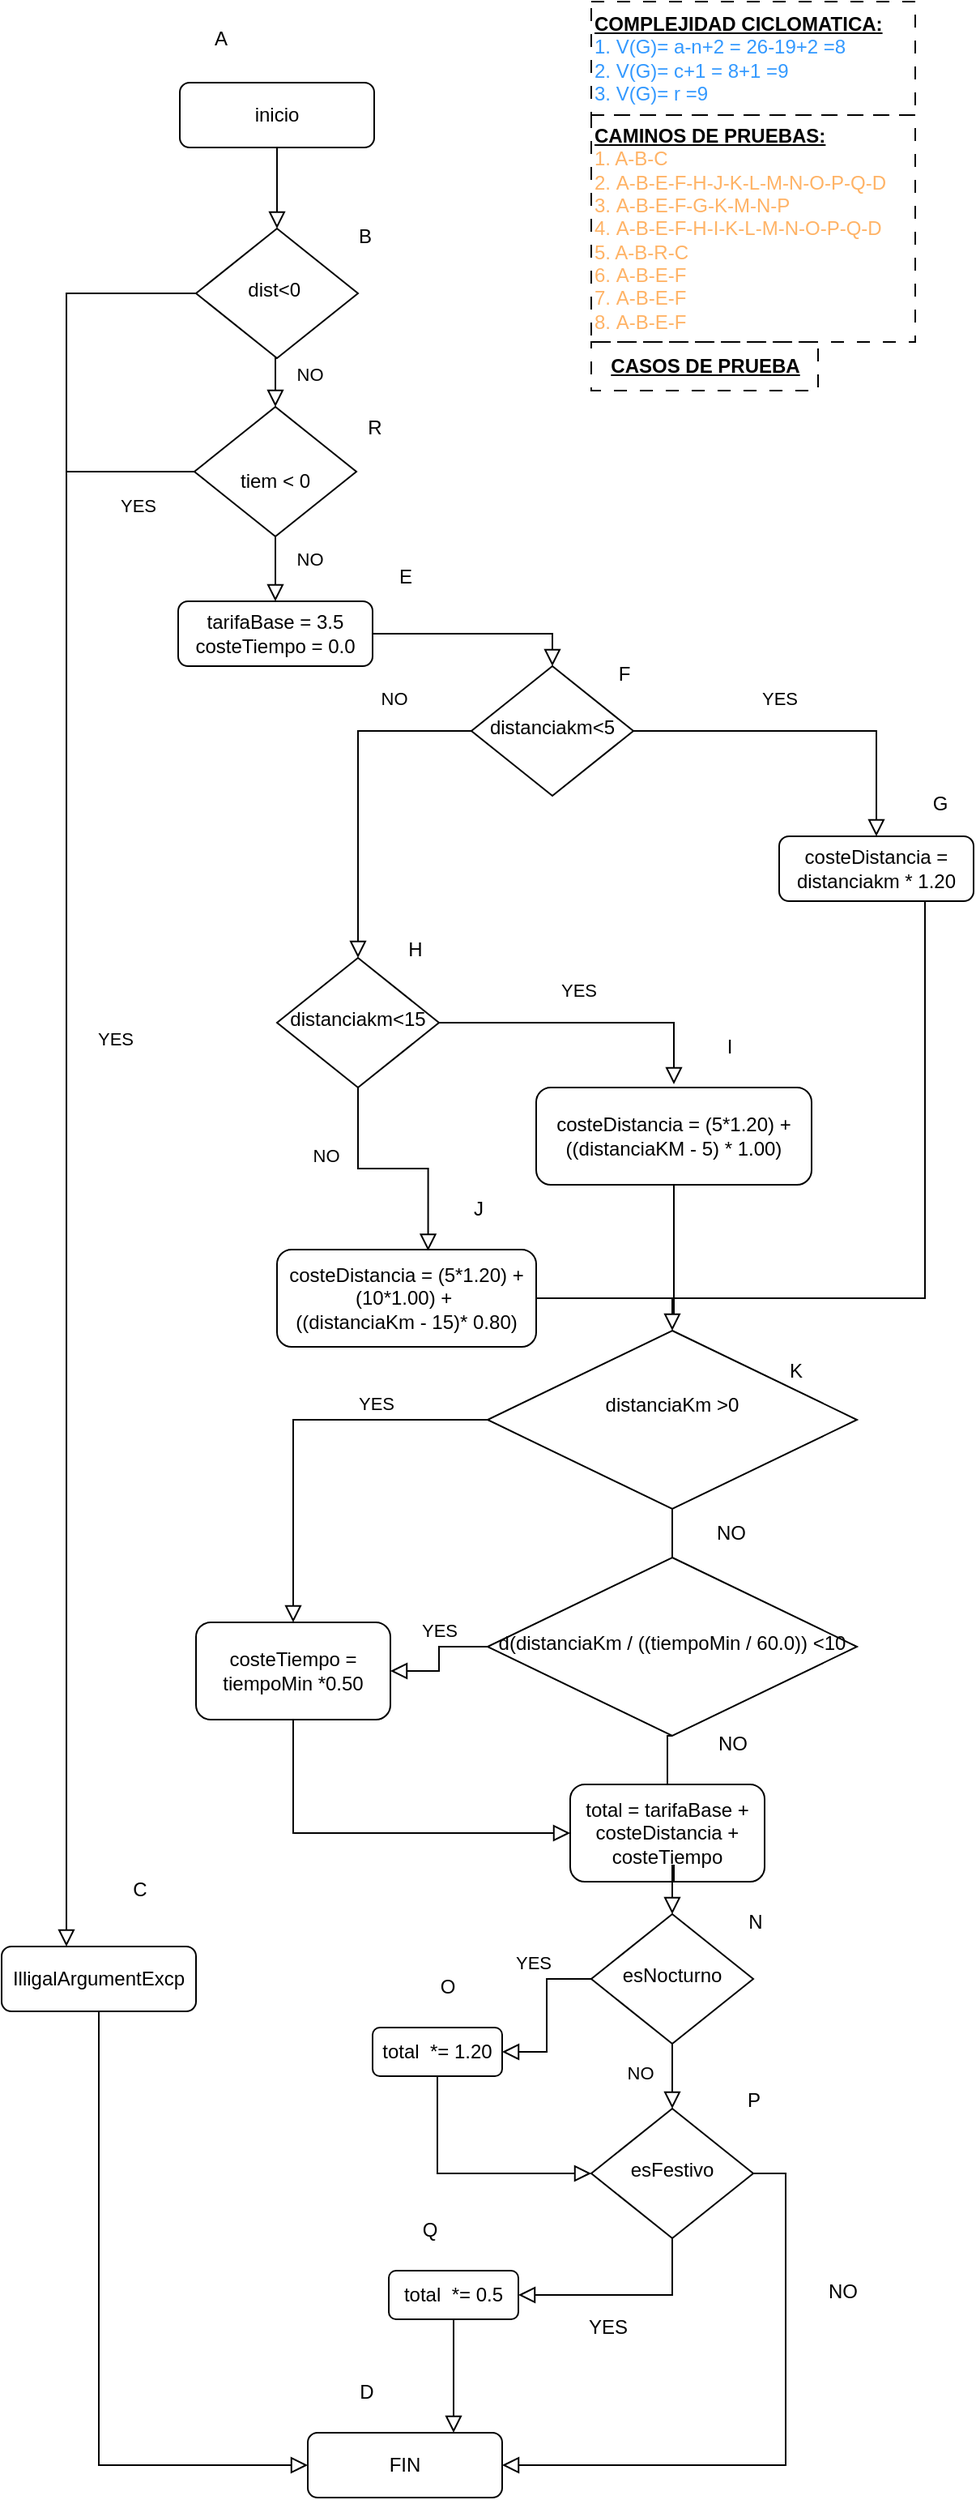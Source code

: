 <mxfile version="26.0.9">
  <diagram id="C5RBs43oDa-KdzZeNtuy" name="Page-1">
    <mxGraphModel dx="1996" dy="1504" grid="1" gridSize="10" guides="1" tooltips="1" connect="1" arrows="1" fold="1" page="1" pageScale="1" pageWidth="827" pageHeight="1169" math="0" shadow="0">
      <root>
        <mxCell id="WIyWlLk6GJQsqaUBKTNV-0" />
        <mxCell id="WIyWlLk6GJQsqaUBKTNV-1" parent="WIyWlLk6GJQsqaUBKTNV-0" />
        <mxCell id="WIyWlLk6GJQsqaUBKTNV-2" value="" style="rounded=0;html=1;jettySize=auto;orthogonalLoop=1;fontSize=11;endArrow=block;endFill=0;endSize=8;strokeWidth=1;shadow=0;labelBackgroundColor=none;edgeStyle=orthogonalEdgeStyle;" parent="WIyWlLk6GJQsqaUBKTNV-1" source="WIyWlLk6GJQsqaUBKTNV-3" target="WIyWlLk6GJQsqaUBKTNV-6" edge="1">
          <mxGeometry relative="1" as="geometry" />
        </mxCell>
        <mxCell id="WIyWlLk6GJQsqaUBKTNV-3" value="inicio" style="rounded=1;whiteSpace=wrap;html=1;fontSize=12;glass=0;strokeWidth=1;shadow=0;" parent="WIyWlLk6GJQsqaUBKTNV-1" vertex="1">
          <mxGeometry x="160" y="80" width="120" height="40" as="geometry" />
        </mxCell>
        <mxCell id="WIyWlLk6GJQsqaUBKTNV-4" value="NO" style="rounded=0;html=1;jettySize=auto;orthogonalLoop=1;fontSize=11;endArrow=block;endFill=0;endSize=8;strokeWidth=1;shadow=0;labelBackgroundColor=none;edgeStyle=orthogonalEdgeStyle;exitX=0.5;exitY=1;exitDx=0;exitDy=0;entryX=0.5;entryY=0;entryDx=0;entryDy=0;" parent="WIyWlLk6GJQsqaUBKTNV-1" source="WIyWlLk6GJQsqaUBKTNV-6" target="EzEX4Wydp2dcZoBqA1ue-79" edge="1">
          <mxGeometry x="-0.291" y="21" relative="1" as="geometry">
            <mxPoint as="offset" />
            <mxPoint x="310" y="450" as="sourcePoint" />
          </mxGeometry>
        </mxCell>
        <mxCell id="WIyWlLk6GJQsqaUBKTNV-5" value="YES" style="edgeStyle=orthogonalEdgeStyle;rounded=0;html=1;jettySize=auto;orthogonalLoop=1;fontSize=11;endArrow=block;endFill=0;endSize=8;strokeWidth=1;shadow=0;labelBackgroundColor=none;" parent="WIyWlLk6GJQsqaUBKTNV-1" source="WIyWlLk6GJQsqaUBKTNV-6" target="WIyWlLk6GJQsqaUBKTNV-7" edge="1">
          <mxGeometry x="-0.018" y="30" relative="1" as="geometry">
            <mxPoint as="offset" />
            <Array as="points">
              <mxPoint x="90" y="210" />
            </Array>
          </mxGeometry>
        </mxCell>
        <mxCell id="WIyWlLk6GJQsqaUBKTNV-6" value="dist&amp;lt;0&amp;nbsp;" style="rhombus;whiteSpace=wrap;html=1;shadow=0;fontFamily=Helvetica;fontSize=12;align=center;strokeWidth=1;spacing=6;spacingTop=-4;" parent="WIyWlLk6GJQsqaUBKTNV-1" vertex="1">
          <mxGeometry x="170" y="170" width="100" height="80" as="geometry" />
        </mxCell>
        <mxCell id="WIyWlLk6GJQsqaUBKTNV-7" value="IlligalArgumentExcp" style="rounded=1;whiteSpace=wrap;html=1;fontSize=12;glass=0;strokeWidth=1;shadow=0;" parent="WIyWlLk6GJQsqaUBKTNV-1" vertex="1">
          <mxGeometry x="50" y="1230" width="120" height="40" as="geometry" />
        </mxCell>
        <mxCell id="WIyWlLk6GJQsqaUBKTNV-9" value="" style="edgeStyle=orthogonalEdgeStyle;rounded=0;html=1;jettySize=auto;orthogonalLoop=1;fontSize=11;endArrow=block;endFill=0;endSize=8;strokeWidth=1;shadow=0;labelBackgroundColor=none;exitX=1;exitY=0.5;exitDx=0;exitDy=0;entryX=0.5;entryY=0;entryDx=0;entryDy=0;" parent="WIyWlLk6GJQsqaUBKTNV-1" source="WIyWlLk6GJQsqaUBKTNV-12" target="WIyWlLk6GJQsqaUBKTNV-10" edge="1">
          <mxGeometry y="10" relative="1" as="geometry">
            <mxPoint as="offset" />
            <mxPoint x="280" y="510" as="targetPoint" />
          </mxGeometry>
        </mxCell>
        <mxCell id="WIyWlLk6GJQsqaUBKTNV-10" value="distanciakm&amp;lt;5" style="rhombus;whiteSpace=wrap;html=1;shadow=0;fontFamily=Helvetica;fontSize=12;align=center;strokeWidth=1;spacing=6;spacingTop=-4;" parent="WIyWlLk6GJQsqaUBKTNV-1" vertex="1">
          <mxGeometry x="340" y="440" width="100" height="80" as="geometry" />
        </mxCell>
        <mxCell id="WIyWlLk6GJQsqaUBKTNV-11" value="FIN" style="rounded=1;whiteSpace=wrap;html=1;fontSize=12;glass=0;strokeWidth=1;shadow=0;" parent="WIyWlLk6GJQsqaUBKTNV-1" vertex="1">
          <mxGeometry x="239" y="1530" width="120" height="40" as="geometry" />
        </mxCell>
        <mxCell id="WIyWlLk6GJQsqaUBKTNV-12" value="tarifaBase = 3.5&lt;br&gt;costeTiempo = 0.0" style="rounded=1;whiteSpace=wrap;html=1;fontSize=12;glass=0;strokeWidth=1;shadow=0;" parent="WIyWlLk6GJQsqaUBKTNV-1" vertex="1">
          <mxGeometry x="159" y="400" width="120" height="40" as="geometry" />
        </mxCell>
        <mxCell id="EzEX4Wydp2dcZoBqA1ue-0" value="" style="edgeStyle=orthogonalEdgeStyle;rounded=0;html=1;jettySize=auto;orthogonalLoop=1;fontSize=11;endArrow=block;endFill=0;endSize=8;strokeWidth=1;shadow=0;labelBackgroundColor=none;entryX=0;entryY=0.5;entryDx=0;entryDy=0;exitX=0.5;exitY=1;exitDx=0;exitDy=0;" edge="1" parent="WIyWlLk6GJQsqaUBKTNV-1" source="WIyWlLk6GJQsqaUBKTNV-7" target="WIyWlLk6GJQsqaUBKTNV-11">
          <mxGeometry y="10" relative="1" as="geometry">
            <mxPoint as="offset" />
            <mxPoint x="200" y="720" as="sourcePoint" />
            <mxPoint x="120" y="1240" as="targetPoint" />
          </mxGeometry>
        </mxCell>
        <mxCell id="EzEX4Wydp2dcZoBqA1ue-2" value="" style="edgeStyle=orthogonalEdgeStyle;rounded=0;html=1;jettySize=auto;orthogonalLoop=1;fontSize=11;endArrow=block;endFill=0;endSize=8;strokeWidth=1;shadow=0;labelBackgroundColor=none;exitX=0;exitY=0.5;exitDx=0;exitDy=0;entryX=0.5;entryY=0;entryDx=0;entryDy=0;" edge="1" parent="WIyWlLk6GJQsqaUBKTNV-1" source="WIyWlLk6GJQsqaUBKTNV-10" target="EzEX4Wydp2dcZoBqA1ue-8">
          <mxGeometry y="10" relative="1" as="geometry">
            <mxPoint as="offset" />
            <mxPoint x="290" y="370" as="sourcePoint" />
            <mxPoint x="220" y="490" as="targetPoint" />
          </mxGeometry>
        </mxCell>
        <mxCell id="EzEX4Wydp2dcZoBqA1ue-6" value="NO" style="edgeLabel;html=1;align=center;verticalAlign=middle;resizable=0;points=[];" vertex="1" connectable="0" parent="EzEX4Wydp2dcZoBqA1ue-2">
          <mxGeometry x="-0.54" relative="1" as="geometry">
            <mxPoint y="-20" as="offset" />
          </mxGeometry>
        </mxCell>
        <mxCell id="EzEX4Wydp2dcZoBqA1ue-3" value="" style="edgeStyle=orthogonalEdgeStyle;rounded=0;html=1;jettySize=auto;orthogonalLoop=1;fontSize=11;endArrow=block;endFill=0;endSize=8;strokeWidth=1;shadow=0;labelBackgroundColor=none;exitX=1;exitY=0.5;exitDx=0;exitDy=0;entryX=0.5;entryY=0;entryDx=0;entryDy=0;fontStyle=1" edge="1" parent="WIyWlLk6GJQsqaUBKTNV-1" source="WIyWlLk6GJQsqaUBKTNV-10" target="EzEX4Wydp2dcZoBqA1ue-4">
          <mxGeometry y="10" relative="1" as="geometry">
            <mxPoint as="offset" />
            <mxPoint x="290" y="370" as="sourcePoint" />
            <mxPoint x="630" y="720" as="targetPoint" />
          </mxGeometry>
        </mxCell>
        <mxCell id="EzEX4Wydp2dcZoBqA1ue-5" value="YES" style="edgeLabel;html=1;align=center;verticalAlign=middle;resizable=0;points=[];" vertex="1" connectable="0" parent="EzEX4Wydp2dcZoBqA1ue-3">
          <mxGeometry x="-0.72" y="-1" relative="1" as="geometry">
            <mxPoint x="60" y="-21" as="offset" />
          </mxGeometry>
        </mxCell>
        <mxCell id="EzEX4Wydp2dcZoBqA1ue-4" value="costeDistancia = distanciakm * 1.20" style="rounded=1;whiteSpace=wrap;html=1;fontSize=12;glass=0;strokeWidth=1;shadow=0;" vertex="1" parent="WIyWlLk6GJQsqaUBKTNV-1">
          <mxGeometry x="530" y="545" width="120" height="40" as="geometry" />
        </mxCell>
        <mxCell id="EzEX4Wydp2dcZoBqA1ue-8" value="distanciakm&amp;lt;15" style="rhombus;whiteSpace=wrap;html=1;shadow=0;fontFamily=Helvetica;fontSize=12;align=center;strokeWidth=1;spacing=6;spacingTop=-4;" vertex="1" parent="WIyWlLk6GJQsqaUBKTNV-1">
          <mxGeometry x="220" y="620" width="100" height="80" as="geometry" />
        </mxCell>
        <mxCell id="EzEX4Wydp2dcZoBqA1ue-11" value="total = tarifaBase + costeDistancia + costeTiempo" style="rounded=1;whiteSpace=wrap;html=1;fontSize=12;glass=0;strokeWidth=1;shadow=0;" vertex="1" parent="WIyWlLk6GJQsqaUBKTNV-1">
          <mxGeometry x="401" y="1130" width="120" height="60" as="geometry" />
        </mxCell>
        <mxCell id="EzEX4Wydp2dcZoBqA1ue-16" value="" style="edgeStyle=orthogonalEdgeStyle;rounded=0;html=1;jettySize=auto;orthogonalLoop=1;fontSize=11;endArrow=block;endFill=0;endSize=8;strokeWidth=1;shadow=0;labelBackgroundColor=none;exitX=0.5;exitY=1;exitDx=0;exitDy=0;entryX=0.583;entryY=0.013;entryDx=0;entryDy=0;entryPerimeter=0;" edge="1" parent="WIyWlLk6GJQsqaUBKTNV-1" source="EzEX4Wydp2dcZoBqA1ue-8" target="EzEX4Wydp2dcZoBqA1ue-20">
          <mxGeometry y="10" relative="1" as="geometry">
            <mxPoint as="offset" />
            <mxPoint x="350" y="490" as="sourcePoint" />
            <mxPoint x="270" y="750" as="targetPoint" />
            <Array as="points" />
          </mxGeometry>
        </mxCell>
        <mxCell id="EzEX4Wydp2dcZoBqA1ue-17" value="NO" style="edgeLabel;html=1;align=center;verticalAlign=middle;resizable=0;points=[];" vertex="1" connectable="0" parent="EzEX4Wydp2dcZoBqA1ue-16">
          <mxGeometry x="-0.54" relative="1" as="geometry">
            <mxPoint x="-20" y="9" as="offset" />
          </mxGeometry>
        </mxCell>
        <mxCell id="EzEX4Wydp2dcZoBqA1ue-19" value="costeDistancia = (5*1.20) + ((distanciaKM - 5) * 1.00)" style="rounded=1;whiteSpace=wrap;html=1;fontSize=12;glass=0;strokeWidth=1;shadow=0;" vertex="1" parent="WIyWlLk6GJQsqaUBKTNV-1">
          <mxGeometry x="380" y="700" width="170" height="60" as="geometry" />
        </mxCell>
        <mxCell id="EzEX4Wydp2dcZoBqA1ue-20" value="costeDistancia = (5*1.20) + (10*1.00) +&amp;nbsp;&lt;div&gt;((distanciaKm - 15)* 0.80)&lt;/div&gt;" style="rounded=1;whiteSpace=wrap;html=1;fontSize=12;glass=0;strokeWidth=1;shadow=0;" vertex="1" parent="WIyWlLk6GJQsqaUBKTNV-1">
          <mxGeometry x="220" y="800" width="160" height="60" as="geometry" />
        </mxCell>
        <mxCell id="EzEX4Wydp2dcZoBqA1ue-21" value="" style="edgeStyle=orthogonalEdgeStyle;rounded=0;html=1;jettySize=auto;orthogonalLoop=1;fontSize=11;endArrow=block;endFill=0;endSize=8;strokeWidth=1;shadow=0;labelBackgroundColor=none;exitX=1;exitY=0.5;exitDx=0;exitDy=0;fontStyle=1;entryX=0.499;entryY=-0.032;entryDx=0;entryDy=0;entryPerimeter=0;" edge="1" parent="WIyWlLk6GJQsqaUBKTNV-1">
          <mxGeometry y="10" relative="1" as="geometry">
            <mxPoint as="offset" />
            <mxPoint x="320" y="660" as="sourcePoint" />
            <mxPoint x="465" y="698" as="targetPoint" />
            <Array as="points">
              <mxPoint x="465" y="660" />
            </Array>
          </mxGeometry>
        </mxCell>
        <mxCell id="EzEX4Wydp2dcZoBqA1ue-22" value="YES" style="edgeLabel;html=1;align=center;verticalAlign=middle;resizable=0;points=[];" vertex="1" connectable="0" parent="EzEX4Wydp2dcZoBqA1ue-21">
          <mxGeometry x="-0.72" y="-1" relative="1" as="geometry">
            <mxPoint x="60" y="-21" as="offset" />
          </mxGeometry>
        </mxCell>
        <mxCell id="EzEX4Wydp2dcZoBqA1ue-27" value="" style="edgeStyle=orthogonalEdgeStyle;rounded=0;html=1;jettySize=auto;orthogonalLoop=1;fontSize=11;endArrow=block;endFill=0;endSize=8;strokeWidth=1;shadow=0;labelBackgroundColor=none;exitX=0.5;exitY=1;exitDx=0;exitDy=0;fontStyle=1;entryX=0.5;entryY=0;entryDx=0;entryDy=0;" edge="1" parent="WIyWlLk6GJQsqaUBKTNV-1" source="EzEX4Wydp2dcZoBqA1ue-11" target="EzEX4Wydp2dcZoBqA1ue-29">
          <mxGeometry y="10" relative="1" as="geometry">
            <mxPoint as="offset" />
            <mxPoint x="330" y="670" as="sourcePoint" />
            <mxPoint x="465" y="1140" as="targetPoint" />
            <Array as="points">
              <mxPoint x="465" y="1180" />
              <mxPoint x="464" y="1180" />
            </Array>
          </mxGeometry>
        </mxCell>
        <mxCell id="EzEX4Wydp2dcZoBqA1ue-29" value="esNocturno" style="rhombus;whiteSpace=wrap;html=1;shadow=0;fontFamily=Helvetica;fontSize=12;align=center;strokeWidth=1;spacing=6;spacingTop=-4;" vertex="1" parent="WIyWlLk6GJQsqaUBKTNV-1">
          <mxGeometry x="414" y="1210" width="100" height="80" as="geometry" />
        </mxCell>
        <mxCell id="EzEX4Wydp2dcZoBqA1ue-30" value="esFestivo" style="rhombus;whiteSpace=wrap;html=1;shadow=0;fontFamily=Helvetica;fontSize=12;align=center;strokeWidth=1;spacing=6;spacingTop=-4;" vertex="1" parent="WIyWlLk6GJQsqaUBKTNV-1">
          <mxGeometry x="414" y="1330" width="100" height="80" as="geometry" />
        </mxCell>
        <mxCell id="EzEX4Wydp2dcZoBqA1ue-31" value="" style="edgeStyle=orthogonalEdgeStyle;rounded=0;html=1;jettySize=auto;orthogonalLoop=1;fontSize=11;endArrow=block;endFill=0;endSize=8;strokeWidth=1;shadow=0;labelBackgroundColor=none;exitX=0.5;exitY=1;exitDx=0;exitDy=0;entryX=0.5;entryY=0;entryDx=0;entryDy=0;" edge="1" parent="WIyWlLk6GJQsqaUBKTNV-1" source="EzEX4Wydp2dcZoBqA1ue-29" target="EzEX4Wydp2dcZoBqA1ue-30">
          <mxGeometry y="10" relative="1" as="geometry">
            <mxPoint as="offset" />
            <mxPoint x="279" y="890" as="sourcePoint" />
            <mxPoint x="282" y="951" as="targetPoint" />
            <Array as="points" />
          </mxGeometry>
        </mxCell>
        <mxCell id="EzEX4Wydp2dcZoBqA1ue-32" value="NO" style="edgeLabel;html=1;align=center;verticalAlign=middle;resizable=0;points=[];" vertex="1" connectable="0" parent="EzEX4Wydp2dcZoBqA1ue-31">
          <mxGeometry x="-0.54" relative="1" as="geometry">
            <mxPoint x="-20" y="9" as="offset" />
          </mxGeometry>
        </mxCell>
        <mxCell id="EzEX4Wydp2dcZoBqA1ue-35" value="total&amp;nbsp; *= 1.20" style="rounded=1;whiteSpace=wrap;html=1;fontSize=12;glass=0;strokeWidth=1;shadow=0;" vertex="1" parent="WIyWlLk6GJQsqaUBKTNV-1">
          <mxGeometry x="279" y="1280" width="80" height="30" as="geometry" />
        </mxCell>
        <mxCell id="EzEX4Wydp2dcZoBqA1ue-36" value="" style="edgeStyle=orthogonalEdgeStyle;rounded=0;html=1;jettySize=auto;orthogonalLoop=1;fontSize=11;endArrow=block;endFill=0;endSize=8;strokeWidth=1;shadow=0;labelBackgroundColor=none;exitX=0;exitY=0.5;exitDx=0;exitDy=0;entryX=1;entryY=0.5;entryDx=0;entryDy=0;" edge="1" parent="WIyWlLk6GJQsqaUBKTNV-1" source="EzEX4Wydp2dcZoBqA1ue-29" target="EzEX4Wydp2dcZoBqA1ue-35">
          <mxGeometry y="10" relative="1" as="geometry">
            <mxPoint as="offset" />
            <mxPoint x="474" y="1300" as="sourcePoint" />
            <mxPoint x="474" y="1340" as="targetPoint" />
            <Array as="points" />
          </mxGeometry>
        </mxCell>
        <mxCell id="EzEX4Wydp2dcZoBqA1ue-37" value="YES" style="edgeLabel;html=1;align=center;verticalAlign=middle;resizable=0;points=[];" vertex="1" connectable="0" parent="EzEX4Wydp2dcZoBqA1ue-36">
          <mxGeometry x="-0.54" relative="1" as="geometry">
            <mxPoint x="-13" y="-10" as="offset" />
          </mxGeometry>
        </mxCell>
        <mxCell id="EzEX4Wydp2dcZoBqA1ue-38" value="" style="edgeStyle=orthogonalEdgeStyle;rounded=0;html=1;jettySize=auto;orthogonalLoop=1;fontSize=11;endArrow=block;endFill=0;endSize=8;strokeWidth=1;shadow=0;labelBackgroundColor=none;exitX=0.5;exitY=1;exitDx=0;exitDy=0;entryX=0;entryY=0.5;entryDx=0;entryDy=0;" edge="1" parent="WIyWlLk6GJQsqaUBKTNV-1" source="EzEX4Wydp2dcZoBqA1ue-35" target="EzEX4Wydp2dcZoBqA1ue-30">
          <mxGeometry y="10" relative="1" as="geometry">
            <mxPoint as="offset" />
            <mxPoint x="424" y="1260" as="sourcePoint" />
            <mxPoint x="369" y="1260" as="targetPoint" />
            <Array as="points" />
          </mxGeometry>
        </mxCell>
        <mxCell id="EzEX4Wydp2dcZoBqA1ue-40" value="total&amp;nbsp; *= 0.5" style="rounded=1;whiteSpace=wrap;html=1;fontSize=12;glass=0;strokeWidth=1;shadow=0;" vertex="1" parent="WIyWlLk6GJQsqaUBKTNV-1">
          <mxGeometry x="289" y="1430" width="80" height="30" as="geometry" />
        </mxCell>
        <mxCell id="EzEX4Wydp2dcZoBqA1ue-41" value="" style="edgeStyle=orthogonalEdgeStyle;rounded=0;html=1;jettySize=auto;orthogonalLoop=1;fontSize=11;endArrow=block;endFill=0;endSize=8;strokeWidth=1;shadow=0;labelBackgroundColor=none;exitX=0.5;exitY=1;exitDx=0;exitDy=0;entryX=1;entryY=0.5;entryDx=0;entryDy=0;" edge="1" parent="WIyWlLk6GJQsqaUBKTNV-1" source="EzEX4Wydp2dcZoBqA1ue-30" target="EzEX4Wydp2dcZoBqA1ue-40">
          <mxGeometry y="10" relative="1" as="geometry">
            <mxPoint as="offset" />
            <mxPoint x="329" y="1320" as="sourcePoint" />
            <mxPoint x="424" y="1380" as="targetPoint" />
            <Array as="points" />
          </mxGeometry>
        </mxCell>
        <mxCell id="EzEX4Wydp2dcZoBqA1ue-42" value="" style="edgeStyle=orthogonalEdgeStyle;rounded=0;html=1;jettySize=auto;orthogonalLoop=1;fontSize=11;endArrow=block;endFill=0;endSize=8;strokeWidth=1;shadow=0;labelBackgroundColor=none;exitX=1;exitY=0.5;exitDx=0;exitDy=0;entryX=1;entryY=0.5;entryDx=0;entryDy=0;" edge="1" parent="WIyWlLk6GJQsqaUBKTNV-1" source="EzEX4Wydp2dcZoBqA1ue-30" target="WIyWlLk6GJQsqaUBKTNV-11">
          <mxGeometry y="10" relative="1" as="geometry">
            <mxPoint as="offset" />
            <mxPoint x="339" y="1330" as="sourcePoint" />
            <mxPoint x="434" y="1390" as="targetPoint" />
            <Array as="points" />
          </mxGeometry>
        </mxCell>
        <mxCell id="EzEX4Wydp2dcZoBqA1ue-43" value="NO" style="text;html=1;align=center;verticalAlign=middle;resizable=0;points=[];autosize=1;strokeColor=none;fillColor=none;" vertex="1" parent="WIyWlLk6GJQsqaUBKTNV-1">
          <mxGeometry x="549" y="1428" width="40" height="30" as="geometry" />
        </mxCell>
        <mxCell id="EzEX4Wydp2dcZoBqA1ue-44" value="YES" style="text;html=1;align=center;verticalAlign=middle;resizable=0;points=[];autosize=1;strokeColor=none;fillColor=none;" vertex="1" parent="WIyWlLk6GJQsqaUBKTNV-1">
          <mxGeometry x="399" y="1450" width="50" height="30" as="geometry" />
        </mxCell>
        <mxCell id="EzEX4Wydp2dcZoBqA1ue-46" value="costeTiempo = tiempoMin *0.50" style="rounded=1;whiteSpace=wrap;html=1;fontSize=12;glass=0;strokeWidth=1;shadow=0;" vertex="1" parent="WIyWlLk6GJQsqaUBKTNV-1">
          <mxGeometry x="170" y="1030" width="120" height="60" as="geometry" />
        </mxCell>
        <mxCell id="EzEX4Wydp2dcZoBqA1ue-47" value="distanciaKm &amp;gt;0&lt;div&gt;&lt;br&gt;&lt;/div&gt;" style="rhombus;whiteSpace=wrap;html=1;shadow=0;fontFamily=Helvetica;fontSize=12;align=center;strokeWidth=1;spacing=6;spacingTop=-4;" vertex="1" parent="WIyWlLk6GJQsqaUBKTNV-1">
          <mxGeometry x="350" y="850" width="228" height="110" as="geometry" />
        </mxCell>
        <mxCell id="EzEX4Wydp2dcZoBqA1ue-48" value="" style="edgeStyle=orthogonalEdgeStyle;rounded=0;html=1;jettySize=auto;orthogonalLoop=1;fontSize=11;endArrow=block;endFill=0;endSize=8;strokeWidth=1;shadow=0;labelBackgroundColor=none;exitX=1;exitY=0.5;exitDx=0;exitDy=0;entryX=0.5;entryY=0;entryDx=0;entryDy=0;" edge="1" parent="WIyWlLk6GJQsqaUBKTNV-1" source="EzEX4Wydp2dcZoBqA1ue-20" target="EzEX4Wydp2dcZoBqA1ue-47">
          <mxGeometry y="10" relative="1" as="geometry">
            <mxPoint as="offset" />
            <mxPoint x="280" y="710" as="sourcePoint" />
            <mxPoint x="323" y="811" as="targetPoint" />
            <Array as="points" />
          </mxGeometry>
        </mxCell>
        <mxCell id="EzEX4Wydp2dcZoBqA1ue-50" value="" style="edgeStyle=orthogonalEdgeStyle;rounded=0;html=1;jettySize=auto;orthogonalLoop=1;fontSize=11;endArrow=none;endFill=0;endSize=8;strokeWidth=1;shadow=0;labelBackgroundColor=none;exitX=0.5;exitY=1;exitDx=0;exitDy=0;startFill=0;" edge="1" parent="WIyWlLk6GJQsqaUBKTNV-1" source="EzEX4Wydp2dcZoBqA1ue-19">
          <mxGeometry y="10" relative="1" as="geometry">
            <mxPoint as="offset" />
            <mxPoint x="390" y="840" as="sourcePoint" />
            <mxPoint x="465" y="840" as="targetPoint" />
            <Array as="points" />
          </mxGeometry>
        </mxCell>
        <mxCell id="EzEX4Wydp2dcZoBqA1ue-51" value="" style="edgeStyle=orthogonalEdgeStyle;rounded=0;html=1;jettySize=auto;orthogonalLoop=1;fontSize=11;endArrow=none;endFill=0;endSize=8;strokeWidth=1;shadow=0;labelBackgroundColor=none;exitX=0.75;exitY=1;exitDx=0;exitDy=0;startFill=0;" edge="1" parent="WIyWlLk6GJQsqaUBKTNV-1" source="EzEX4Wydp2dcZoBqA1ue-4">
          <mxGeometry y="10" relative="1" as="geometry">
            <mxPoint as="offset" />
            <mxPoint x="475" y="770" as="sourcePoint" />
            <mxPoint x="460" y="830" as="targetPoint" />
            <Array as="points">
              <mxPoint x="620" y="830" />
            </Array>
          </mxGeometry>
        </mxCell>
        <mxCell id="EzEX4Wydp2dcZoBqA1ue-56" value="" style="edgeStyle=orthogonalEdgeStyle;rounded=0;html=1;jettySize=auto;orthogonalLoop=1;fontSize=11;endArrow=block;endFill=0;endSize=8;strokeWidth=1;shadow=0;labelBackgroundColor=none;exitX=0.5;exitY=1;exitDx=0;exitDy=0;entryX=0;entryY=0.5;entryDx=0;entryDy=0;" edge="1" parent="WIyWlLk6GJQsqaUBKTNV-1" source="EzEX4Wydp2dcZoBqA1ue-46" target="EzEX4Wydp2dcZoBqA1ue-11">
          <mxGeometry y="10" relative="1" as="geometry">
            <mxPoint as="offset" />
            <mxPoint x="357" y="985" as="sourcePoint" />
            <mxPoint x="335" y="1060" as="targetPoint" />
            <Array as="points" />
          </mxGeometry>
        </mxCell>
        <mxCell id="EzEX4Wydp2dcZoBqA1ue-58" value="" style="edgeStyle=orthogonalEdgeStyle;rounded=0;html=1;jettySize=auto;orthogonalLoop=1;fontSize=11;endArrow=block;endFill=0;endSize=8;strokeWidth=1;shadow=0;labelBackgroundColor=none;exitX=0.5;exitY=1;exitDx=0;exitDy=0;entryX=0.75;entryY=0;entryDx=0;entryDy=0;" edge="1" parent="WIyWlLk6GJQsqaUBKTNV-1" source="EzEX4Wydp2dcZoBqA1ue-40" target="WIyWlLk6GJQsqaUBKTNV-11">
          <mxGeometry y="10" relative="1" as="geometry">
            <mxPoint as="offset" />
            <mxPoint x="329" y="1320" as="sourcePoint" />
            <mxPoint x="424" y="1380" as="targetPoint" />
            <Array as="points" />
          </mxGeometry>
        </mxCell>
        <mxCell id="EzEX4Wydp2dcZoBqA1ue-59" value="&lt;b&gt;&lt;u&gt;COMPLEJIDAD CICLOMATICA:&lt;/u&gt;&lt;br&gt;&lt;/b&gt;&lt;font style=&quot;color: rgb(51, 153, 255);&quot;&gt;1. V(G)= a-n+2 = 26-19+2 =8&lt;/font&gt;&lt;div&gt;&lt;font style=&quot;color: rgb(51, 153, 255);&quot;&gt;2. V(G)= c+1 = 8+1 =9&lt;br&gt;3. V(G)= r =9&lt;/font&gt;&lt;/div&gt;" style="text;html=1;align=left;verticalAlign=middle;resizable=0;points=[];autosize=1;fillStyle=solid;strokeColor=default;dashed=1;dashPattern=8 8;" vertex="1" parent="WIyWlLk6GJQsqaUBKTNV-1">
          <mxGeometry x="414" y="30" width="200" height="70" as="geometry" />
        </mxCell>
        <mxCell id="EzEX4Wydp2dcZoBqA1ue-60" value="&lt;b&gt;&lt;u&gt;CAMINOS DE PRUEBAS:&lt;/u&gt;&lt;/b&gt;&lt;div&gt;&lt;font style=&quot;color: rgb(255, 179, 102);&quot;&gt;1. A-B-C&amp;nbsp;&amp;nbsp;&lt;/font&gt;&lt;/div&gt;&lt;div&gt;&lt;font style=&quot;background-color: transparent; color: rgb(255, 179, 102);&quot;&gt;2.&amp;nbsp;&lt;/font&gt;&lt;span style=&quot;background-color: transparent; color: rgb(255, 179, 102);&quot;&gt;A-B-E-F-H-J-K-L-M-N-O-P-Q-D&lt;/span&gt;&lt;br&gt;&lt;/div&gt;&lt;div&gt;&lt;font style=&quot;color: rgb(255, 179, 102);&quot;&gt;3.&amp;nbsp;&lt;/font&gt;&lt;span style=&quot;color: rgb(255, 179, 102); background-color: transparent;&quot;&gt;A-B-E-F-G-K-M-N-P&lt;/span&gt;&lt;/div&gt;&lt;div&gt;&lt;font style=&quot;color: rgb(255, 179, 102);&quot;&gt;4.&amp;nbsp;&lt;/font&gt;&lt;span style=&quot;color: rgb(255, 179, 102); background-color: transparent;&quot;&gt;A-B-E-F-H-I-K-L-M-N-O-P-Q-D&lt;/span&gt;&lt;/div&gt;&lt;div&gt;&lt;span style=&quot;color: rgb(255, 179, 102);&quot;&gt;5. A-B-R-C&lt;/span&gt;&lt;br&gt;&lt;/div&gt;&lt;div&gt;&lt;font style=&quot;color: rgb(255, 179, 102);&quot;&gt;6.&amp;nbsp;&lt;/font&gt;&lt;span style=&quot;color: rgb(255, 179, 102); background-color: transparent;&quot;&gt;A-B-E-F&lt;/span&gt;&lt;/div&gt;&lt;div&gt;&lt;font style=&quot;color: rgb(255, 179, 102);&quot;&gt;7.&amp;nbsp;&lt;/font&gt;&lt;span style=&quot;color: rgb(255, 179, 102); background-color: transparent;&quot;&gt;A-B-E-F&lt;/span&gt;&lt;/div&gt;&lt;div&gt;&lt;font style=&quot;color: rgb(255, 179, 102);&quot;&gt;8.&amp;nbsp;&lt;/font&gt;&lt;span style=&quot;color: rgb(255, 179, 102); background-color: transparent;&quot;&gt;A-B-E-F&lt;/span&gt;&lt;/div&gt;" style="text;html=1;align=left;verticalAlign=middle;resizable=0;points=[];autosize=1;strokeColor=default;fillColor=none;dashed=1;dashPattern=8 8;" vertex="1" parent="WIyWlLk6GJQsqaUBKTNV-1">
          <mxGeometry x="414" y="100" width="200" height="140" as="geometry" />
        </mxCell>
        <mxCell id="EzEX4Wydp2dcZoBqA1ue-61" value="&lt;b&gt;&lt;u&gt;CASOS DE PRUEBA&lt;/u&gt;&lt;/b&gt;" style="text;html=1;align=center;verticalAlign=middle;resizable=0;points=[];autosize=1;strokeColor=default;fillColor=none;dashed=1;dashPattern=8 8;" vertex="1" parent="WIyWlLk6GJQsqaUBKTNV-1">
          <mxGeometry x="414" y="240" width="140" height="30" as="geometry" />
        </mxCell>
        <mxCell id="EzEX4Wydp2dcZoBqA1ue-62" value="A" style="text;html=1;align=center;verticalAlign=middle;resizable=0;points=[];autosize=1;strokeColor=none;fillColor=none;" vertex="1" parent="WIyWlLk6GJQsqaUBKTNV-1">
          <mxGeometry x="170" y="38" width="30" height="30" as="geometry" />
        </mxCell>
        <mxCell id="EzEX4Wydp2dcZoBqA1ue-63" value="B" style="text;html=1;align=center;verticalAlign=middle;resizable=0;points=[];autosize=1;strokeColor=none;fillColor=none;" vertex="1" parent="WIyWlLk6GJQsqaUBKTNV-1">
          <mxGeometry x="259" y="160" width="30" height="30" as="geometry" />
        </mxCell>
        <mxCell id="EzEX4Wydp2dcZoBqA1ue-64" value="E" style="text;html=1;align=center;verticalAlign=middle;resizable=0;points=[];autosize=1;strokeColor=none;fillColor=none;" vertex="1" parent="WIyWlLk6GJQsqaUBKTNV-1">
          <mxGeometry x="284" y="370" width="30" height="30" as="geometry" />
        </mxCell>
        <mxCell id="EzEX4Wydp2dcZoBqA1ue-65" value="F" style="text;html=1;align=center;verticalAlign=middle;resizable=0;points=[];autosize=1;strokeColor=none;fillColor=none;" vertex="1" parent="WIyWlLk6GJQsqaUBKTNV-1">
          <mxGeometry x="419" y="430" width="30" height="30" as="geometry" />
        </mxCell>
        <mxCell id="EzEX4Wydp2dcZoBqA1ue-66" value="G" style="text;html=1;align=center;verticalAlign=middle;resizable=0;points=[];autosize=1;strokeColor=none;fillColor=none;" vertex="1" parent="WIyWlLk6GJQsqaUBKTNV-1">
          <mxGeometry x="614" y="510" width="30" height="30" as="geometry" />
        </mxCell>
        <mxCell id="EzEX4Wydp2dcZoBqA1ue-67" value="H" style="text;html=1;align=center;verticalAlign=middle;resizable=0;points=[];autosize=1;strokeColor=none;fillColor=none;" vertex="1" parent="WIyWlLk6GJQsqaUBKTNV-1">
          <mxGeometry x="290" y="600" width="30" height="30" as="geometry" />
        </mxCell>
        <mxCell id="EzEX4Wydp2dcZoBqA1ue-68" value="I" style="text;html=1;align=center;verticalAlign=middle;resizable=0;points=[];autosize=1;strokeColor=none;fillColor=none;" vertex="1" parent="WIyWlLk6GJQsqaUBKTNV-1">
          <mxGeometry x="484" y="660" width="30" height="30" as="geometry" />
        </mxCell>
        <mxCell id="EzEX4Wydp2dcZoBqA1ue-69" value="J" style="text;html=1;align=center;verticalAlign=middle;resizable=0;points=[];autosize=1;strokeColor=none;fillColor=none;" vertex="1" parent="WIyWlLk6GJQsqaUBKTNV-1">
          <mxGeometry x="329" y="760" width="30" height="30" as="geometry" />
        </mxCell>
        <mxCell id="EzEX4Wydp2dcZoBqA1ue-70" value="K" style="text;html=1;align=center;verticalAlign=middle;resizable=0;points=[];autosize=1;strokeColor=none;fillColor=none;" vertex="1" parent="WIyWlLk6GJQsqaUBKTNV-1">
          <mxGeometry x="525" y="860" width="30" height="30" as="geometry" />
        </mxCell>
        <mxCell id="EzEX4Wydp2dcZoBqA1ue-73" value="N" style="text;html=1;align=center;verticalAlign=middle;resizable=0;points=[];autosize=1;strokeColor=none;fillColor=none;" vertex="1" parent="WIyWlLk6GJQsqaUBKTNV-1">
          <mxGeometry x="500" y="1200" width="30" height="30" as="geometry" />
        </mxCell>
        <mxCell id="EzEX4Wydp2dcZoBqA1ue-74" value="O" style="text;html=1;align=center;verticalAlign=middle;resizable=0;points=[];autosize=1;strokeColor=none;fillColor=none;" vertex="1" parent="WIyWlLk6GJQsqaUBKTNV-1">
          <mxGeometry x="310" y="1240" width="30" height="30" as="geometry" />
        </mxCell>
        <mxCell id="EzEX4Wydp2dcZoBqA1ue-75" value="P" style="text;html=1;align=center;verticalAlign=middle;resizable=0;points=[];autosize=1;strokeColor=none;fillColor=none;" vertex="1" parent="WIyWlLk6GJQsqaUBKTNV-1">
          <mxGeometry x="499" y="1310" width="30" height="30" as="geometry" />
        </mxCell>
        <mxCell id="EzEX4Wydp2dcZoBqA1ue-76" value="C" style="text;html=1;align=center;verticalAlign=middle;resizable=0;points=[];autosize=1;strokeColor=none;fillColor=none;" vertex="1" parent="WIyWlLk6GJQsqaUBKTNV-1">
          <mxGeometry x="120" y="1180" width="30" height="30" as="geometry" />
        </mxCell>
        <mxCell id="EzEX4Wydp2dcZoBqA1ue-77" value="Q" style="text;html=1;align=center;verticalAlign=middle;resizable=0;points=[];autosize=1;strokeColor=none;fillColor=none;" vertex="1" parent="WIyWlLk6GJQsqaUBKTNV-1">
          <mxGeometry x="299" y="1390" width="30" height="30" as="geometry" />
        </mxCell>
        <mxCell id="EzEX4Wydp2dcZoBqA1ue-78" value="D" style="text;html=1;align=center;verticalAlign=middle;resizable=0;points=[];autosize=1;strokeColor=none;fillColor=none;" vertex="1" parent="WIyWlLk6GJQsqaUBKTNV-1">
          <mxGeometry x="260" y="1490" width="30" height="30" as="geometry" />
        </mxCell>
        <mxCell id="EzEX4Wydp2dcZoBqA1ue-79" value="&lt;br&gt;tiem &amp;lt; 0" style="rhombus;whiteSpace=wrap;html=1;shadow=0;fontFamily=Helvetica;fontSize=12;align=center;strokeWidth=1;spacing=6;spacingTop=-4;" vertex="1" parent="WIyWlLk6GJQsqaUBKTNV-1">
          <mxGeometry x="169" y="280" width="100" height="80" as="geometry" />
        </mxCell>
        <mxCell id="EzEX4Wydp2dcZoBqA1ue-80" value="NO" style="rounded=0;html=1;jettySize=auto;orthogonalLoop=1;fontSize=11;endArrow=block;endFill=0;endSize=8;strokeWidth=1;shadow=0;labelBackgroundColor=none;edgeStyle=orthogonalEdgeStyle;entryX=0.5;entryY=0;entryDx=0;entryDy=0;exitX=0.5;exitY=1;exitDx=0;exitDy=0;" edge="1" parent="WIyWlLk6GJQsqaUBKTNV-1" source="EzEX4Wydp2dcZoBqA1ue-79" target="WIyWlLk6GJQsqaUBKTNV-12">
          <mxGeometry x="-0.291" y="21" relative="1" as="geometry">
            <mxPoint as="offset" />
            <mxPoint x="200" y="370" as="sourcePoint" />
            <mxPoint x="229" y="290" as="targetPoint" />
          </mxGeometry>
        </mxCell>
        <mxCell id="EzEX4Wydp2dcZoBqA1ue-81" value="YES" style="rounded=0;html=1;jettySize=auto;orthogonalLoop=1;fontSize=11;endArrow=none;endFill=0;endSize=8;strokeWidth=1;shadow=0;labelBackgroundColor=none;edgeStyle=orthogonalEdgeStyle;exitX=0;exitY=0.5;exitDx=0;exitDy=0;startFill=0;" edge="1" parent="WIyWlLk6GJQsqaUBKTNV-1" source="EzEX4Wydp2dcZoBqA1ue-79">
          <mxGeometry x="-0.291" y="21" relative="1" as="geometry">
            <mxPoint as="offset" />
            <mxPoint x="230" y="260" as="sourcePoint" />
            <mxPoint x="90" y="340" as="targetPoint" />
            <Array as="points">
              <mxPoint x="90" y="320" />
            </Array>
          </mxGeometry>
        </mxCell>
        <mxCell id="EzEX4Wydp2dcZoBqA1ue-82" value="R" style="text;html=1;align=center;verticalAlign=middle;resizable=0;points=[];autosize=1;strokeColor=none;fillColor=none;" vertex="1" parent="WIyWlLk6GJQsqaUBKTNV-1">
          <mxGeometry x="265" y="278" width="30" height="30" as="geometry" />
        </mxCell>
        <mxCell id="EzEX4Wydp2dcZoBqA1ue-83" value="d(distanciaKm / ((tiempoMin / 60.0)) &amp;lt;10" style="rhombus;whiteSpace=wrap;html=1;shadow=0;fontFamily=Helvetica;fontSize=12;align=center;strokeWidth=1;spacing=6;spacingTop=-4;" vertex="1" parent="WIyWlLk6GJQsqaUBKTNV-1">
          <mxGeometry x="350" y="990" width="228" height="110" as="geometry" />
        </mxCell>
        <mxCell id="EzEX4Wydp2dcZoBqA1ue-84" value="" style="edgeStyle=orthogonalEdgeStyle;rounded=0;html=1;jettySize=auto;orthogonalLoop=1;fontSize=11;endArrow=none;endFill=0;endSize=8;strokeWidth=1;shadow=0;labelBackgroundColor=none;exitX=0.5;exitY=1;exitDx=0;exitDy=0;startFill=0;entryX=0.5;entryY=0;entryDx=0;entryDy=0;" edge="1" parent="WIyWlLk6GJQsqaUBKTNV-1" source="EzEX4Wydp2dcZoBqA1ue-47" target="EzEX4Wydp2dcZoBqA1ue-83">
          <mxGeometry y="10" relative="1" as="geometry">
            <mxPoint as="offset" />
            <mxPoint x="475" y="770" as="sourcePoint" />
            <mxPoint x="475" y="850" as="targetPoint" />
            <Array as="points" />
          </mxGeometry>
        </mxCell>
        <mxCell id="EzEX4Wydp2dcZoBqA1ue-85" value="NO" style="text;html=1;align=center;verticalAlign=middle;resizable=0;points=[];autosize=1;strokeColor=none;fillColor=none;" vertex="1" parent="WIyWlLk6GJQsqaUBKTNV-1">
          <mxGeometry x="480" y="960" width="40" height="30" as="geometry" />
        </mxCell>
        <mxCell id="EzEX4Wydp2dcZoBqA1ue-86" value="" style="edgeStyle=orthogonalEdgeStyle;rounded=0;html=1;jettySize=auto;orthogonalLoop=1;fontSize=11;endArrow=none;endFill=0;endSize=8;strokeWidth=1;shadow=0;labelBackgroundColor=none;exitX=0.5;exitY=1;exitDx=0;exitDy=0;startFill=0;entryX=0.5;entryY=0;entryDx=0;entryDy=0;" edge="1" parent="WIyWlLk6GJQsqaUBKTNV-1" source="EzEX4Wydp2dcZoBqA1ue-83" target="EzEX4Wydp2dcZoBqA1ue-11">
          <mxGeometry y="10" relative="1" as="geometry">
            <mxPoint as="offset" />
            <mxPoint x="474" y="970" as="sourcePoint" />
            <mxPoint x="474" y="1000" as="targetPoint" />
            <Array as="points" />
          </mxGeometry>
        </mxCell>
        <mxCell id="EzEX4Wydp2dcZoBqA1ue-87" value="NO" style="text;html=1;align=center;verticalAlign=middle;resizable=0;points=[];autosize=1;strokeColor=none;fillColor=none;" vertex="1" parent="WIyWlLk6GJQsqaUBKTNV-1">
          <mxGeometry x="481" y="1090" width="40" height="30" as="geometry" />
        </mxCell>
        <mxCell id="EzEX4Wydp2dcZoBqA1ue-88" value="" style="edgeStyle=orthogonalEdgeStyle;rounded=0;html=1;jettySize=auto;orthogonalLoop=1;fontSize=11;endArrow=block;endFill=0;endSize=8;strokeWidth=1;shadow=0;labelBackgroundColor=none;exitX=0;exitY=0.5;exitDx=0;exitDy=0;entryX=1;entryY=0.5;entryDx=0;entryDy=0;" edge="1" parent="WIyWlLk6GJQsqaUBKTNV-1" source="EzEX4Wydp2dcZoBqA1ue-83" target="EzEX4Wydp2dcZoBqA1ue-46">
          <mxGeometry y="10" relative="1" as="geometry">
            <mxPoint as="offset" />
            <mxPoint x="424" y="1260" as="sourcePoint" />
            <mxPoint x="369" y="1305" as="targetPoint" />
            <Array as="points" />
          </mxGeometry>
        </mxCell>
        <mxCell id="EzEX4Wydp2dcZoBqA1ue-89" value="YES" style="edgeLabel;html=1;align=center;verticalAlign=middle;resizable=0;points=[];" vertex="1" connectable="0" parent="EzEX4Wydp2dcZoBqA1ue-88">
          <mxGeometry x="-0.54" relative="1" as="geometry">
            <mxPoint x="-13" y="-10" as="offset" />
          </mxGeometry>
        </mxCell>
        <mxCell id="EzEX4Wydp2dcZoBqA1ue-90" value="" style="edgeStyle=orthogonalEdgeStyle;rounded=0;html=1;jettySize=auto;orthogonalLoop=1;fontSize=11;endArrow=block;endFill=0;endSize=8;strokeWidth=1;shadow=0;labelBackgroundColor=none;exitX=0;exitY=0.5;exitDx=0;exitDy=0;entryX=0.5;entryY=0;entryDx=0;entryDy=0;" edge="1" parent="WIyWlLk6GJQsqaUBKTNV-1" source="EzEX4Wydp2dcZoBqA1ue-47" target="EzEX4Wydp2dcZoBqA1ue-46">
          <mxGeometry y="10" relative="1" as="geometry">
            <mxPoint as="offset" />
            <mxPoint x="360" y="1055" as="sourcePoint" />
            <mxPoint x="300" y="1070" as="targetPoint" />
            <Array as="points" />
          </mxGeometry>
        </mxCell>
        <mxCell id="EzEX4Wydp2dcZoBqA1ue-91" value="YES" style="edgeLabel;html=1;align=center;verticalAlign=middle;resizable=0;points=[];" vertex="1" connectable="0" parent="EzEX4Wydp2dcZoBqA1ue-90">
          <mxGeometry x="-0.54" relative="1" as="geometry">
            <mxPoint x="-13" y="-10" as="offset" />
          </mxGeometry>
        </mxCell>
      </root>
    </mxGraphModel>
  </diagram>
</mxfile>
